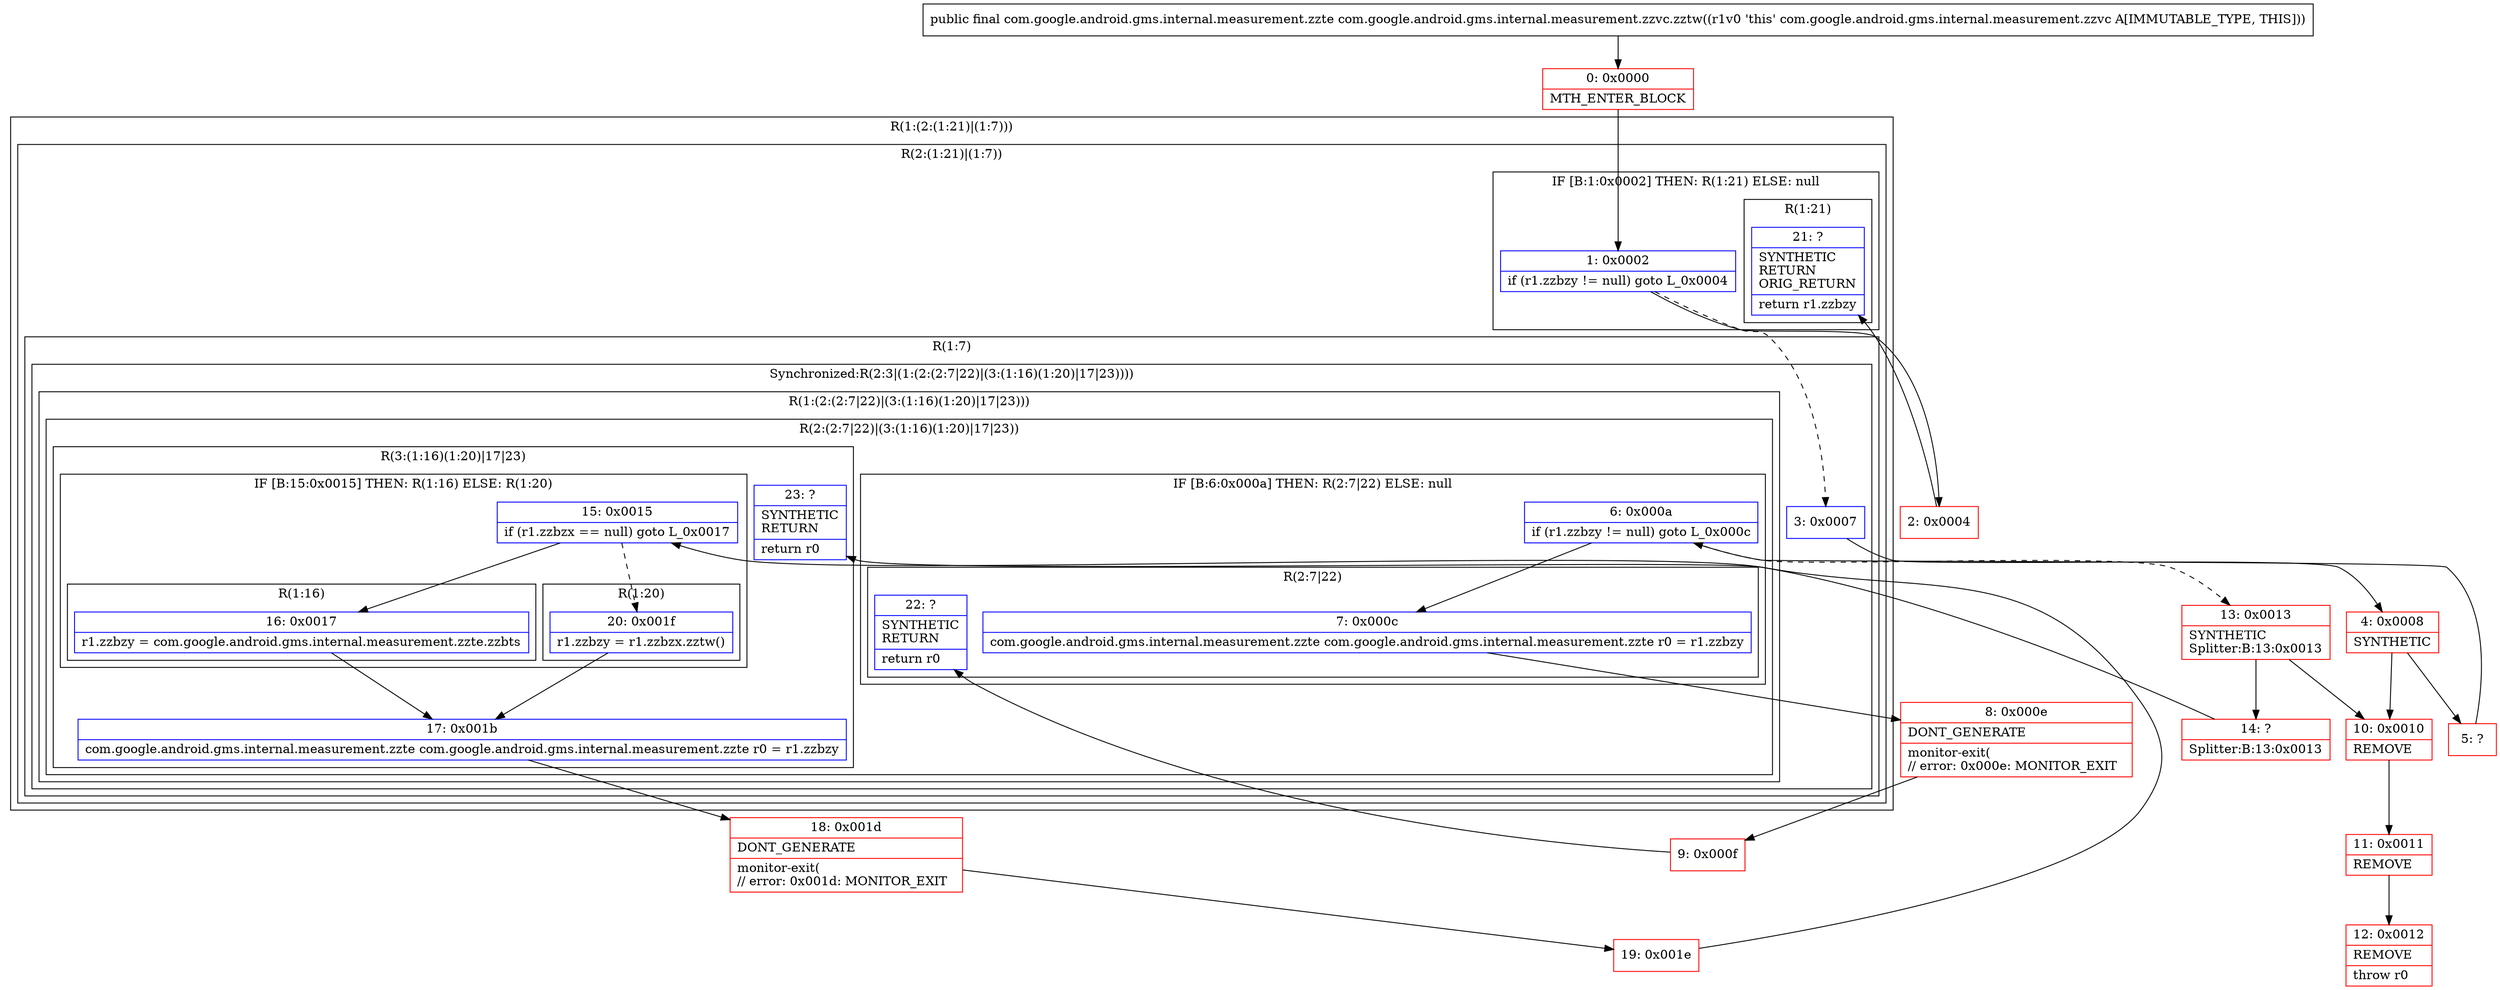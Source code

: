 digraph "CFG forcom.google.android.gms.internal.measurement.zzvc.zztw()Lcom\/google\/android\/gms\/internal\/measurement\/zzte;" {
subgraph cluster_Region_1159218466 {
label = "R(1:(2:(1:21)|(1:7)))";
node [shape=record,color=blue];
subgraph cluster_Region_30411530 {
label = "R(2:(1:21)|(1:7))";
node [shape=record,color=blue];
subgraph cluster_IfRegion_1905818452 {
label = "IF [B:1:0x0002] THEN: R(1:21) ELSE: null";
node [shape=record,color=blue];
Node_1 [shape=record,label="{1\:\ 0x0002|if (r1.zzbzy != null) goto L_0x0004\l}"];
subgraph cluster_Region_599665544 {
label = "R(1:21)";
node [shape=record,color=blue];
Node_21 [shape=record,label="{21\:\ ?|SYNTHETIC\lRETURN\lORIG_RETURN\l|return r1.zzbzy\l}"];
}
}
subgraph cluster_Region_604523400 {
label = "R(1:7)";
node [shape=record,color=blue];
subgraph cluster_SynchronizedRegion_629247064 {
label = "Synchronized:R(2:3|(1:(2:(2:7|22)|(3:(1:16)(1:20)|17|23))))";
node [shape=record,color=blue];
Node_3 [shape=record,label="{3\:\ 0x0007}"];
subgraph cluster_Region_401670503 {
label = "R(1:(2:(2:7|22)|(3:(1:16)(1:20)|17|23)))";
node [shape=record,color=blue];
subgraph cluster_Region_1170315898 {
label = "R(2:(2:7|22)|(3:(1:16)(1:20)|17|23))";
node [shape=record,color=blue];
subgraph cluster_IfRegion_594791745 {
label = "IF [B:6:0x000a] THEN: R(2:7|22) ELSE: null";
node [shape=record,color=blue];
Node_6 [shape=record,label="{6\:\ 0x000a|if (r1.zzbzy != null) goto L_0x000c\l}"];
subgraph cluster_Region_1184713592 {
label = "R(2:7|22)";
node [shape=record,color=blue];
Node_7 [shape=record,label="{7\:\ 0x000c|com.google.android.gms.internal.measurement.zzte com.google.android.gms.internal.measurement.zzte r0 = r1.zzbzy\l}"];
Node_22 [shape=record,label="{22\:\ ?|SYNTHETIC\lRETURN\l|return r0\l}"];
}
}
subgraph cluster_Region_1992996096 {
label = "R(3:(1:16)(1:20)|17|23)";
node [shape=record,color=blue];
subgraph cluster_IfRegion_171537979 {
label = "IF [B:15:0x0015] THEN: R(1:16) ELSE: R(1:20)";
node [shape=record,color=blue];
Node_15 [shape=record,label="{15\:\ 0x0015|if (r1.zzbzx == null) goto L_0x0017\l}"];
subgraph cluster_Region_366785570 {
label = "R(1:16)";
node [shape=record,color=blue];
Node_16 [shape=record,label="{16\:\ 0x0017|r1.zzbzy = com.google.android.gms.internal.measurement.zzte.zzbts\l}"];
}
subgraph cluster_Region_1552412329 {
label = "R(1:20)";
node [shape=record,color=blue];
Node_20 [shape=record,label="{20\:\ 0x001f|r1.zzbzy = r1.zzbzx.zztw()\l}"];
}
}
Node_17 [shape=record,label="{17\:\ 0x001b|com.google.android.gms.internal.measurement.zzte com.google.android.gms.internal.measurement.zzte r0 = r1.zzbzy\l}"];
Node_23 [shape=record,label="{23\:\ ?|SYNTHETIC\lRETURN\l|return r0\l}"];
}
}
}
}
}
}
}
Node_0 [shape=record,color=red,label="{0\:\ 0x0000|MTH_ENTER_BLOCK\l}"];
Node_2 [shape=record,color=red,label="{2\:\ 0x0004}"];
Node_4 [shape=record,color=red,label="{4\:\ 0x0008|SYNTHETIC\l}"];
Node_5 [shape=record,color=red,label="{5\:\ ?}"];
Node_8 [shape=record,color=red,label="{8\:\ 0x000e|DONT_GENERATE\l|monitor\-exit(\l\/\/ error: 0x000e: MONITOR_EXIT  \l}"];
Node_9 [shape=record,color=red,label="{9\:\ 0x000f}"];
Node_10 [shape=record,color=red,label="{10\:\ 0x0010|REMOVE\l}"];
Node_11 [shape=record,color=red,label="{11\:\ 0x0011|REMOVE\l}"];
Node_12 [shape=record,color=red,label="{12\:\ 0x0012|REMOVE\l|throw r0\l}"];
Node_13 [shape=record,color=red,label="{13\:\ 0x0013|SYNTHETIC\lSplitter:B:13:0x0013\l}"];
Node_14 [shape=record,color=red,label="{14\:\ ?|Splitter:B:13:0x0013\l}"];
Node_18 [shape=record,color=red,label="{18\:\ 0x001d|DONT_GENERATE\l|monitor\-exit(\l\/\/ error: 0x001d: MONITOR_EXIT  \l}"];
Node_19 [shape=record,color=red,label="{19\:\ 0x001e}"];
MethodNode[shape=record,label="{public final com.google.android.gms.internal.measurement.zzte com.google.android.gms.internal.measurement.zzvc.zztw((r1v0 'this' com.google.android.gms.internal.measurement.zzvc A[IMMUTABLE_TYPE, THIS])) }"];
MethodNode -> Node_0;
Node_1 -> Node_2;
Node_1 -> Node_3[style=dashed];
Node_3 -> Node_4;
Node_6 -> Node_7;
Node_6 -> Node_13[style=dashed];
Node_7 -> Node_8;
Node_15 -> Node_16;
Node_15 -> Node_20[style=dashed];
Node_16 -> Node_17;
Node_20 -> Node_17;
Node_17 -> Node_18;
Node_0 -> Node_1;
Node_2 -> Node_21;
Node_4 -> Node_5;
Node_4 -> Node_10;
Node_5 -> Node_6;
Node_8 -> Node_9;
Node_9 -> Node_22;
Node_10 -> Node_11;
Node_11 -> Node_12;
Node_13 -> Node_14;
Node_13 -> Node_10;
Node_14 -> Node_15;
Node_18 -> Node_19;
Node_19 -> Node_23;
}

